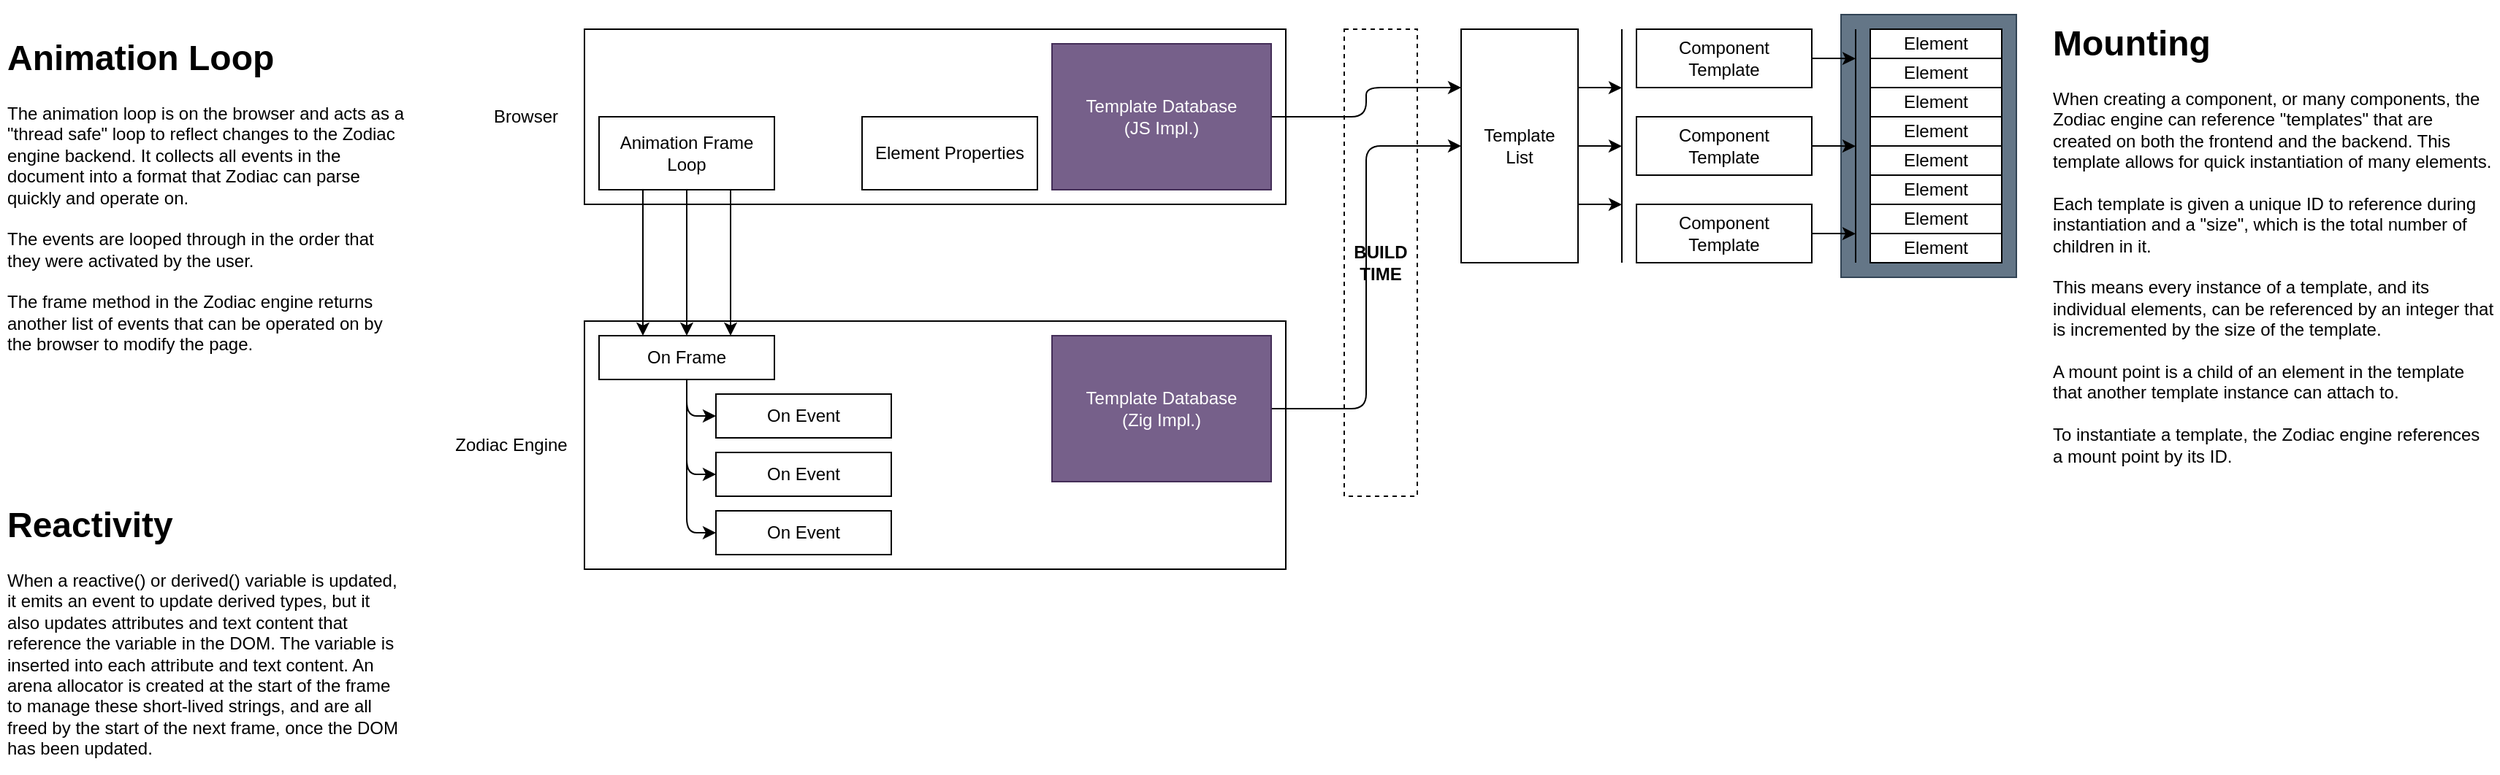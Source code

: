 <mxfile>
    <diagram id="1x85sbXGptENEbU0obfB" name="Page-1">
        <mxGraphModel dx="2130" dy="779" grid="1" gridSize="10" guides="1" tooltips="1" connect="1" arrows="1" fold="1" page="1" pageScale="1" pageWidth="1000" pageHeight="1000" math="0" shadow="0">
            <root>
                <mxCell id="0"/>
                <mxCell id="1" parent="0"/>
                <mxCell id="52" value="" style="rounded=0;whiteSpace=wrap;html=1;fillColor=#647687;fontColor=#ffffff;strokeColor=#314354;" parent="1" vertex="1">
                    <mxGeometry x="820" y="70" width="120" height="180" as="geometry"/>
                </mxCell>
                <mxCell id="2" value="" style="rounded=0;whiteSpace=wrap;html=1;" parent="1" vertex="1">
                    <mxGeometry x="-40" y="80" width="480" height="120" as="geometry"/>
                </mxCell>
                <mxCell id="26" style="edgeStyle=orthogonalEdgeStyle;html=1;exitX=1;exitY=0.5;exitDx=0;exitDy=0;entryX=0;entryY=0.25;entryDx=0;entryDy=0;" parent="1" source="6" target="25" edge="1">
                    <mxGeometry relative="1" as="geometry"/>
                </mxCell>
                <mxCell id="6" value="Template Database&lt;br&gt;(JS Impl.)" style="rounded=0;whiteSpace=wrap;html=1;fillColor=#76608a;fontColor=#ffffff;strokeColor=#432D57;" parent="1" vertex="1">
                    <mxGeometry x="280" y="90" width="150" height="100" as="geometry"/>
                </mxCell>
                <mxCell id="10" value="" style="rounded=0;whiteSpace=wrap;html=1;" parent="1" vertex="1">
                    <mxGeometry x="-40" y="280" width="480" height="170" as="geometry"/>
                </mxCell>
                <mxCell id="18" value="Browser" style="text;html=1;strokeColor=none;fillColor=none;align=center;verticalAlign=middle;whiteSpace=wrap;rounded=0;" parent="1" vertex="1">
                    <mxGeometry x="-110" y="125" width="60" height="30" as="geometry"/>
                </mxCell>
                <mxCell id="19" value="Zodiac Engine" style="text;html=1;strokeColor=none;fillColor=none;align=center;verticalAlign=middle;whiteSpace=wrap;rounded=0;" parent="1" vertex="1">
                    <mxGeometry x="-130" y="350" width="80" height="30" as="geometry"/>
                </mxCell>
                <mxCell id="27" style="edgeStyle=orthogonalEdgeStyle;html=1;exitX=1;exitY=0.5;exitDx=0;exitDy=0;entryX=0;entryY=0.5;entryDx=0;entryDy=0;" parent="1" source="21" target="25" edge="1">
                    <mxGeometry relative="1" as="geometry"/>
                </mxCell>
                <mxCell id="21" value="Template Database&lt;br&gt;(Zig Impl.)" style="rounded=0;whiteSpace=wrap;html=1;fillColor=#76608a;fontColor=#ffffff;strokeColor=#432D57;" parent="1" vertex="1">
                    <mxGeometry x="280" y="290" width="150" height="100" as="geometry"/>
                </mxCell>
                <mxCell id="22" value="&lt;b&gt;BUILD&lt;br&gt;TIME&lt;/b&gt;" style="rounded=0;whiteSpace=wrap;html=1;dashed=1;fillColor=none;" parent="1" vertex="1">
                    <mxGeometry x="480" y="80" width="50" height="320" as="geometry"/>
                </mxCell>
                <mxCell id="43" style="edgeStyle=orthogonalEdgeStyle;html=1;exitX=1;exitY=0.5;exitDx=0;exitDy=0;" parent="1" source="23" edge="1">
                    <mxGeometry relative="1" as="geometry">
                        <mxPoint x="830" y="100.167" as="targetPoint"/>
                    </mxGeometry>
                </mxCell>
                <mxCell id="23" value="Component&lt;br&gt;Template" style="rounded=0;whiteSpace=wrap;html=1;fillColor=default;" parent="1" vertex="1">
                    <mxGeometry x="680" y="80" width="120" height="40" as="geometry"/>
                </mxCell>
                <mxCell id="47" style="edgeStyle=orthogonalEdgeStyle;html=1;exitX=1;exitY=0.25;exitDx=0;exitDy=0;" parent="1" source="25" edge="1">
                    <mxGeometry relative="1" as="geometry">
                        <mxPoint x="670" y="120.167" as="targetPoint"/>
                    </mxGeometry>
                </mxCell>
                <mxCell id="48" style="edgeStyle=orthogonalEdgeStyle;html=1;exitX=1;exitY=0.5;exitDx=0;exitDy=0;" parent="1" source="25" edge="1">
                    <mxGeometry relative="1" as="geometry">
                        <mxPoint x="670" y="160.167" as="targetPoint"/>
                    </mxGeometry>
                </mxCell>
                <mxCell id="49" style="edgeStyle=orthogonalEdgeStyle;html=1;exitX=1;exitY=0.75;exitDx=0;exitDy=0;" parent="1" source="25" edge="1">
                    <mxGeometry relative="1" as="geometry">
                        <mxPoint x="670" y="200.167" as="targetPoint"/>
                    </mxGeometry>
                </mxCell>
                <mxCell id="25" value="Template&lt;br&gt;List" style="rounded=0;whiteSpace=wrap;html=1;fillColor=default;" parent="1" vertex="1">
                    <mxGeometry x="560" y="80" width="80" height="160" as="geometry"/>
                </mxCell>
                <mxCell id="42" style="edgeStyle=orthogonalEdgeStyle;html=1;exitX=1;exitY=0.5;exitDx=0;exitDy=0;" parent="1" source="29" edge="1">
                    <mxGeometry relative="1" as="geometry">
                        <mxPoint x="830" y="160.167" as="targetPoint"/>
                    </mxGeometry>
                </mxCell>
                <mxCell id="29" value="Component&lt;br&gt;Template" style="rounded=0;whiteSpace=wrap;html=1;fillColor=default;" parent="1" vertex="1">
                    <mxGeometry x="680" y="140" width="120" height="40" as="geometry"/>
                </mxCell>
                <mxCell id="44" style="edgeStyle=orthogonalEdgeStyle;html=1;exitX=1;exitY=0.5;exitDx=0;exitDy=0;" parent="1" source="30" edge="1">
                    <mxGeometry relative="1" as="geometry">
                        <mxPoint x="830" y="220.167" as="targetPoint"/>
                    </mxGeometry>
                </mxCell>
                <mxCell id="30" value="Component&lt;br&gt;Template" style="rounded=0;whiteSpace=wrap;html=1;fillColor=default;" parent="1" vertex="1">
                    <mxGeometry x="680" y="200" width="120" height="40" as="geometry"/>
                </mxCell>
                <mxCell id="31" value="Element" style="rounded=0;whiteSpace=wrap;html=1;fillColor=default;" parent="1" vertex="1">
                    <mxGeometry x="840" y="80" width="90" height="20" as="geometry"/>
                </mxCell>
                <mxCell id="32" value="Element" style="rounded=0;whiteSpace=wrap;html=1;fillColor=default;" parent="1" vertex="1">
                    <mxGeometry x="840" y="100" width="90" height="20" as="geometry"/>
                </mxCell>
                <mxCell id="33" value="Element" style="rounded=0;whiteSpace=wrap;html=1;fillColor=default;" parent="1" vertex="1">
                    <mxGeometry x="840" y="120" width="90" height="20" as="geometry"/>
                </mxCell>
                <mxCell id="34" value="Element" style="rounded=0;whiteSpace=wrap;html=1;fillColor=default;" parent="1" vertex="1">
                    <mxGeometry x="840" y="140" width="90" height="20" as="geometry"/>
                </mxCell>
                <mxCell id="35" value="Element" style="rounded=0;whiteSpace=wrap;html=1;fillColor=default;" parent="1" vertex="1">
                    <mxGeometry x="840" y="160" width="90" height="20" as="geometry"/>
                </mxCell>
                <mxCell id="36" value="Element" style="rounded=0;whiteSpace=wrap;html=1;fillColor=default;" parent="1" vertex="1">
                    <mxGeometry x="840" y="180" width="90" height="20" as="geometry"/>
                </mxCell>
                <mxCell id="37" value="Element" style="rounded=0;whiteSpace=wrap;html=1;fillColor=default;" parent="1" vertex="1">
                    <mxGeometry x="840" y="200" width="90" height="20" as="geometry"/>
                </mxCell>
                <mxCell id="38" value="Element" style="rounded=0;whiteSpace=wrap;html=1;fillColor=default;" parent="1" vertex="1">
                    <mxGeometry x="840" y="220" width="90" height="20" as="geometry"/>
                </mxCell>
                <mxCell id="45" value="" style="endArrow=none;html=1;" parent="1" edge="1">
                    <mxGeometry width="50" height="50" relative="1" as="geometry">
                        <mxPoint x="830" y="240" as="sourcePoint"/>
                        <mxPoint x="830" y="80" as="targetPoint"/>
                    </mxGeometry>
                </mxCell>
                <mxCell id="50" value="" style="endArrow=none;html=1;" parent="1" edge="1">
                    <mxGeometry width="50" height="50" relative="1" as="geometry">
                        <mxPoint x="670" y="240" as="sourcePoint"/>
                        <mxPoint x="670" y="80" as="targetPoint"/>
                    </mxGeometry>
                </mxCell>
                <mxCell id="53" value="&lt;h1&gt;Mounting&lt;/h1&gt;&lt;div&gt;When creating a component, or many components, the Zodiac engine can reference &quot;templates&quot; that are created on both the frontend and the backend. This template allows for quick instantiation of many elements.&lt;/div&gt;&lt;div&gt;&lt;br&gt;&lt;/div&gt;&lt;div&gt;Each template is given a unique ID to reference during instantiation and a &quot;size&quot;, which is the total number of children in it.&lt;/div&gt;&lt;div&gt;&lt;br&gt;&lt;/div&gt;&lt;div&gt;This means every instance of a template, and its individual elements, can be referenced by an integer that is incremented by the size of the template.&lt;/div&gt;&lt;div&gt;&lt;br&gt;&lt;/div&gt;&lt;div&gt;A mount point is a child of an element in the template that another template instance can attach to.&lt;/div&gt;&lt;div&gt;&lt;br&gt;&lt;/div&gt;&lt;div&gt;To instantiate a template, the Zodiac engine references a mount point by its ID.&lt;/div&gt;" style="text;html=1;strokeColor=none;fillColor=none;spacing=5;spacingTop=-20;whiteSpace=wrap;overflow=hidden;rounded=0;" parent="1" vertex="1">
                    <mxGeometry x="960" y="70" width="310" height="320" as="geometry"/>
                </mxCell>
                <mxCell id="65" style="edgeStyle=orthogonalEdgeStyle;html=1;exitX=0.5;exitY=1;exitDx=0;exitDy=0;entryX=0;entryY=0.5;entryDx=0;entryDy=0;" parent="1" source="54" target="64" edge="1">
                    <mxGeometry relative="1" as="geometry"/>
                </mxCell>
                <mxCell id="67" style="edgeStyle=orthogonalEdgeStyle;html=1;exitX=0.5;exitY=1;exitDx=0;exitDy=0;entryX=0;entryY=0.5;entryDx=0;entryDy=0;" parent="1" source="54" target="66" edge="1">
                    <mxGeometry relative="1" as="geometry"/>
                </mxCell>
                <mxCell id="69" style="edgeStyle=orthogonalEdgeStyle;html=1;exitX=0.5;exitY=1;exitDx=0;exitDy=0;entryX=0;entryY=0.5;entryDx=0;entryDy=0;" parent="1" source="54" target="68" edge="1">
                    <mxGeometry relative="1" as="geometry"/>
                </mxCell>
                <mxCell id="54" value="On Frame" style="rounded=0;whiteSpace=wrap;html=1;fillColor=default;" parent="1" vertex="1">
                    <mxGeometry x="-30" y="290" width="120" height="30" as="geometry"/>
                </mxCell>
                <mxCell id="58" style="edgeStyle=orthogonalEdgeStyle;html=1;exitX=0.25;exitY=1;exitDx=0;exitDy=0;entryX=0.25;entryY=0;entryDx=0;entryDy=0;" parent="1" source="55" target="54" edge="1">
                    <mxGeometry relative="1" as="geometry"/>
                </mxCell>
                <mxCell id="59" style="edgeStyle=orthogonalEdgeStyle;html=1;exitX=0.5;exitY=1;exitDx=0;exitDy=0;entryX=0.5;entryY=0;entryDx=0;entryDy=0;" parent="1" source="55" target="54" edge="1">
                    <mxGeometry relative="1" as="geometry"/>
                </mxCell>
                <mxCell id="60" style="edgeStyle=orthogonalEdgeStyle;html=1;exitX=0.75;exitY=1;exitDx=0;exitDy=0;entryX=0.75;entryY=0;entryDx=0;entryDy=0;" parent="1" source="55" target="54" edge="1">
                    <mxGeometry relative="1" as="geometry"/>
                </mxCell>
                <mxCell id="55" value="Animation Frame&lt;br&gt;Loop" style="rounded=0;whiteSpace=wrap;html=1;fillColor=default;" parent="1" vertex="1">
                    <mxGeometry x="-30" y="140" width="120" height="50" as="geometry"/>
                </mxCell>
                <mxCell id="61" value="&lt;h1&gt;Animation Loop&lt;/h1&gt;&lt;div&gt;The animation loop is on the browser and acts as a &quot;thread safe&quot; loop to reflect changes to the Zodiac engine backend. It collects all events in the document into a format that Zodiac can parse quickly and operate on.&lt;/div&gt;&lt;div&gt;&lt;br&gt;&lt;/div&gt;&lt;div&gt;The events are looped through in the order that they were activated by the user.&lt;/div&gt;&lt;div&gt;&lt;br&gt;&lt;/div&gt;&lt;div&gt;The frame method in the Zodiac engine returns another list of events that can be operated on by the browser to modify the page.&lt;/div&gt;" style="text;html=1;strokeColor=none;fillColor=none;spacing=5;spacingTop=-20;whiteSpace=wrap;overflow=hidden;rounded=0;" parent="1" vertex="1">
                    <mxGeometry x="-440" y="80" width="280" height="320" as="geometry"/>
                </mxCell>
                <mxCell id="62" value="Element Properties" style="rounded=0;whiteSpace=wrap;html=1;fillColor=default;" parent="1" vertex="1">
                    <mxGeometry x="150" y="140" width="120" height="50" as="geometry"/>
                </mxCell>
                <mxCell id="64" value="On Event" style="rounded=0;whiteSpace=wrap;html=1;fillColor=default;" parent="1" vertex="1">
                    <mxGeometry x="50" y="330" width="120" height="30" as="geometry"/>
                </mxCell>
                <mxCell id="66" value="On Event" style="rounded=0;whiteSpace=wrap;html=1;fillColor=default;" parent="1" vertex="1">
                    <mxGeometry x="50" y="370" width="120" height="30" as="geometry"/>
                </mxCell>
                <mxCell id="68" value="On Event" style="rounded=0;whiteSpace=wrap;html=1;fillColor=default;" parent="1" vertex="1">
                    <mxGeometry x="50" y="410" width="120" height="30" as="geometry"/>
                </mxCell>
                <mxCell id="70" value="&lt;h1&gt;Reactivity&lt;/h1&gt;&lt;div&gt;When a reactive() or derived() variable is updated, it emits an event to update derived types, but it also updates attributes and text content that reference the variable in the DOM. The variable is inserted into each attribute and text content. An arena allocator is created at the start of the frame to manage these short-lived strings, and are all freed by the start of the next frame, once the DOM has been updated.&lt;/div&gt;" style="text;html=1;strokeColor=none;fillColor=none;spacing=5;spacingTop=-20;whiteSpace=wrap;overflow=hidden;rounded=0;" parent="1" vertex="1">
                    <mxGeometry x="-440" y="400" width="280" height="190" as="geometry"/>
                </mxCell>
            </root>
        </mxGraphModel>
    </diagram>
</mxfile>